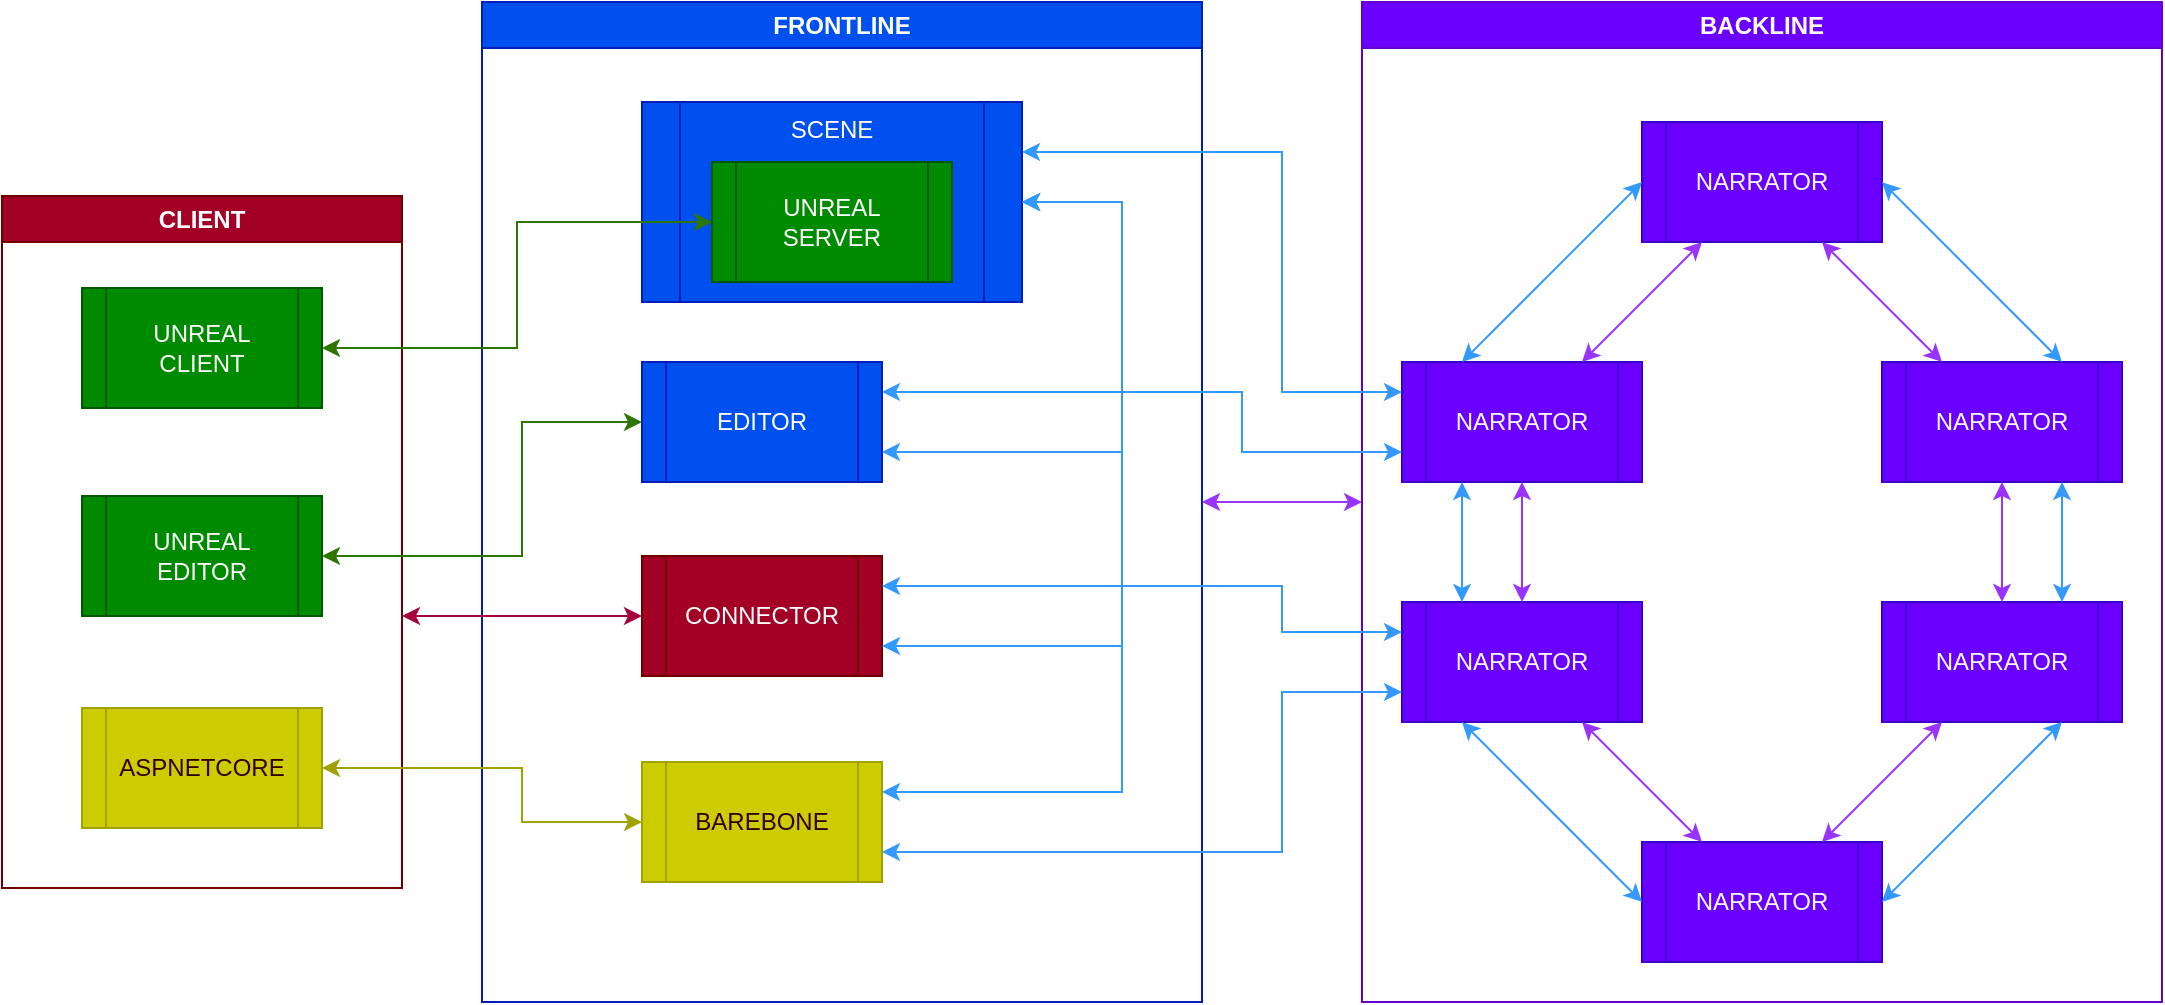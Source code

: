 <mxfile version="24.7.17">
  <diagram name="Página-1" id="mR6NWWSRV8DBt9cm4Z9Y">
    <mxGraphModel dx="1434" dy="1004" grid="1" gridSize="10" guides="1" tooltips="1" connect="1" arrows="1" fold="1" page="1" pageScale="1" pageWidth="1169" pageHeight="827" math="0" shadow="0">
      <root>
        <mxCell id="0" />
        <mxCell id="1" parent="0" />
        <mxCell id="5ylhZgmYIeDFopqw3REU-6" value="FRONTLINE" style="swimlane;whiteSpace=wrap;html=1;fillColor=#0050ef;fontColor=#ffffff;strokeColor=#001DBC;" vertex="1" parent="1">
          <mxGeometry x="280" y="100" width="360" height="500" as="geometry" />
        </mxCell>
        <mxCell id="5ylhZgmYIeDFopqw3REU-13" value="CONNECTOR" style="shape=process;whiteSpace=wrap;html=1;backgroundOutline=1;fillColor=#a20025;fontColor=#ffffff;strokeColor=#6F0000;" vertex="1" parent="5ylhZgmYIeDFopqw3REU-6">
          <mxGeometry x="80" y="277" width="120" height="60" as="geometry" />
        </mxCell>
        <mxCell id="5ylhZgmYIeDFopqw3REU-14" value="SCENE" style="shape=process;whiteSpace=wrap;html=1;backgroundOutline=1;verticalAlign=top;align=center;fillColor=#0050ef;fontColor=#ffffff;strokeColor=#001DBC;" vertex="1" parent="5ylhZgmYIeDFopqw3REU-6">
          <mxGeometry x="80" y="50" width="190" height="100" as="geometry" />
        </mxCell>
        <mxCell id="5ylhZgmYIeDFopqw3REU-15" value="EDITOR" style="shape=process;whiteSpace=wrap;html=1;backgroundOutline=1;fillColor=#0050ef;fontColor=#ffffff;strokeColor=#001DBC;" vertex="1" parent="5ylhZgmYIeDFopqw3REU-6">
          <mxGeometry x="80" y="180" width="120" height="60" as="geometry" />
        </mxCell>
        <mxCell id="5ylhZgmYIeDFopqw3REU-17" value="BAREBONE" style="shape=process;whiteSpace=wrap;html=1;backgroundOutline=1;fillColor=#CCCC00;fontColor=#330000;strokeColor=#A1A100;" vertex="1" parent="5ylhZgmYIeDFopqw3REU-6">
          <mxGeometry x="80" y="380" width="120" height="60" as="geometry" />
        </mxCell>
        <mxCell id="5ylhZgmYIeDFopqw3REU-18" value="UNREAL&lt;br&gt;SERVER" style="shape=process;whiteSpace=wrap;html=1;backgroundOutline=1;fillColor=#008a00;fontColor=#ffffff;strokeColor=#005700;" vertex="1" parent="5ylhZgmYIeDFopqw3REU-6">
          <mxGeometry x="115" y="80" width="120" height="60" as="geometry" />
        </mxCell>
        <mxCell id="5ylhZgmYIeDFopqw3REU-48" value="" style="endArrow=classic;startArrow=classic;html=1;rounded=0;exitX=1;exitY=0.75;exitDx=0;exitDy=0;edgeStyle=orthogonalEdgeStyle;entryX=1;entryY=0.5;entryDx=0;entryDy=0;fillColor=#0050ef;strokeColor=#3399FF;" edge="1" parent="5ylhZgmYIeDFopqw3REU-6" source="5ylhZgmYIeDFopqw3REU-13" target="5ylhZgmYIeDFopqw3REU-14">
          <mxGeometry width="50" height="50" relative="1" as="geometry">
            <mxPoint x="270" y="320" as="sourcePoint" />
            <mxPoint x="320" y="270" as="targetPoint" />
            <Array as="points">
              <mxPoint x="320" y="322" />
              <mxPoint x="320" y="100" />
            </Array>
          </mxGeometry>
        </mxCell>
        <mxCell id="5ylhZgmYIeDFopqw3REU-49" value="" style="endArrow=classic;startArrow=classic;html=1;rounded=0;exitX=1;exitY=0.75;exitDx=0;exitDy=0;edgeStyle=orthogonalEdgeStyle;entryX=1;entryY=0.5;entryDx=0;entryDy=0;fillColor=#0050ef;strokeColor=#3399FF;" edge="1" parent="5ylhZgmYIeDFopqw3REU-6" source="5ylhZgmYIeDFopqw3REU-15" target="5ylhZgmYIeDFopqw3REU-14">
          <mxGeometry width="50" height="50" relative="1" as="geometry">
            <mxPoint x="210" y="317" as="sourcePoint" />
            <mxPoint x="280" y="110" as="targetPoint" />
            <Array as="points">
              <mxPoint x="320" y="225" />
              <mxPoint x="320" y="100" />
            </Array>
          </mxGeometry>
        </mxCell>
        <mxCell id="5ylhZgmYIeDFopqw3REU-50" value="" style="endArrow=classic;startArrow=classic;html=1;rounded=0;exitX=1;exitY=0.25;exitDx=0;exitDy=0;edgeStyle=orthogonalEdgeStyle;entryX=1;entryY=0.5;entryDx=0;entryDy=0;fillColor=#0050ef;strokeColor=#3399FF;" edge="1" parent="5ylhZgmYIeDFopqw3REU-6" source="5ylhZgmYIeDFopqw3REU-17" target="5ylhZgmYIeDFopqw3REU-14">
          <mxGeometry width="50" height="50" relative="1" as="geometry">
            <mxPoint x="200" y="410.5" as="sourcePoint" />
            <mxPoint x="270" y="203.5" as="targetPoint" />
            <Array as="points">
              <mxPoint x="320" y="395" />
              <mxPoint x="320" y="100" />
            </Array>
          </mxGeometry>
        </mxCell>
        <mxCell id="5ylhZgmYIeDFopqw3REU-7" value="BACKLINE" style="swimlane;whiteSpace=wrap;html=1;fillColor=#6a00ff;fontColor=#ffffff;strokeColor=#6600CC;" vertex="1" parent="1">
          <mxGeometry x="720" y="100" width="400" height="500" as="geometry" />
        </mxCell>
        <mxCell id="5ylhZgmYIeDFopqw3REU-32" value="NARRATOR" style="shape=process;whiteSpace=wrap;html=1;backgroundOutline=1;fillColor=#6a00ff;fontColor=#ffffff;strokeColor=#3700CC;" vertex="1" parent="5ylhZgmYIeDFopqw3REU-7">
          <mxGeometry x="260" y="180" width="120" height="60" as="geometry" />
        </mxCell>
        <mxCell id="5ylhZgmYIeDFopqw3REU-33" value="NARRATOR" style="shape=process;whiteSpace=wrap;html=1;backgroundOutline=1;fillColor=#6a00ff;fontColor=#ffffff;strokeColor=#3700CC;" vertex="1" parent="5ylhZgmYIeDFopqw3REU-7">
          <mxGeometry x="20" y="180" width="120" height="60" as="geometry" />
        </mxCell>
        <mxCell id="5ylhZgmYIeDFopqw3REU-34" value="NARRATOR" style="shape=process;whiteSpace=wrap;html=1;backgroundOutline=1;fillColor=#6a00ff;fontColor=#ffffff;strokeColor=#3700CC;" vertex="1" parent="5ylhZgmYIeDFopqw3REU-7">
          <mxGeometry x="260" y="300" width="120" height="60" as="geometry" />
        </mxCell>
        <mxCell id="5ylhZgmYIeDFopqw3REU-35" value="NARRATOR" style="shape=process;whiteSpace=wrap;html=1;backgroundOutline=1;fillColor=#6a00ff;fontColor=#ffffff;strokeColor=#3700CC;" vertex="1" parent="5ylhZgmYIeDFopqw3REU-7">
          <mxGeometry x="20" y="300" width="120" height="60" as="geometry" />
        </mxCell>
        <mxCell id="5ylhZgmYIeDFopqw3REU-36" value="NARRATOR" style="shape=process;whiteSpace=wrap;html=1;backgroundOutline=1;fillColor=#6a00ff;fontColor=#ffffff;strokeColor=#3700CC;" vertex="1" parent="5ylhZgmYIeDFopqw3REU-7">
          <mxGeometry x="140" y="420" width="120" height="60" as="geometry" />
        </mxCell>
        <mxCell id="5ylhZgmYIeDFopqw3REU-37" value="NARRATOR" style="shape=process;whiteSpace=wrap;html=1;backgroundOutline=1;fillColor=#6a00ff;fontColor=#ffffff;strokeColor=#3700CC;" vertex="1" parent="5ylhZgmYIeDFopqw3REU-7">
          <mxGeometry x="140" y="60" width="120" height="60" as="geometry" />
        </mxCell>
        <mxCell id="5ylhZgmYIeDFopqw3REU-38" value="" style="endArrow=classic;startArrow=classic;html=1;rounded=0;entryX=0.25;entryY=1;entryDx=0;entryDy=0;exitX=0.75;exitY=0;exitDx=0;exitDy=0;fillColor=#6a00ff;strokeColor=#9933FF;" edge="1" parent="5ylhZgmYIeDFopqw3REU-7" source="5ylhZgmYIeDFopqw3REU-33" target="5ylhZgmYIeDFopqw3REU-37">
          <mxGeometry width="50" height="50" relative="1" as="geometry">
            <mxPoint x="-160" y="340" as="sourcePoint" />
            <mxPoint x="-110" y="290" as="targetPoint" />
          </mxGeometry>
        </mxCell>
        <mxCell id="5ylhZgmYIeDFopqw3REU-39" value="" style="endArrow=classic;startArrow=classic;html=1;rounded=0;entryX=0.75;entryY=1;entryDx=0;entryDy=0;exitX=0.25;exitY=0;exitDx=0;exitDy=0;fillColor=#6a00ff;strokeColor=#9933FF;" edge="1" parent="5ylhZgmYIeDFopqw3REU-7" source="5ylhZgmYIeDFopqw3REU-32" target="5ylhZgmYIeDFopqw3REU-37">
          <mxGeometry width="50" height="50" relative="1" as="geometry">
            <mxPoint x="-160" y="340" as="sourcePoint" />
            <mxPoint x="-110" y="290" as="targetPoint" />
          </mxGeometry>
        </mxCell>
        <mxCell id="5ylhZgmYIeDFopqw3REU-40" value="" style="endArrow=classic;startArrow=classic;html=1;rounded=0;entryX=0.25;entryY=0;entryDx=0;entryDy=0;exitX=0.75;exitY=1;exitDx=0;exitDy=0;fillColor=#6a00ff;strokeColor=#9933FF;" edge="1" parent="5ylhZgmYIeDFopqw3REU-7" source="5ylhZgmYIeDFopqw3REU-35" target="5ylhZgmYIeDFopqw3REU-36">
          <mxGeometry width="50" height="50" relative="1" as="geometry">
            <mxPoint x="-160" y="340" as="sourcePoint" />
            <mxPoint x="-110" y="290" as="targetPoint" />
          </mxGeometry>
        </mxCell>
        <mxCell id="5ylhZgmYIeDFopqw3REU-41" value="" style="endArrow=classic;startArrow=classic;html=1;rounded=0;entryX=0.25;entryY=1;entryDx=0;entryDy=0;exitX=0.75;exitY=0;exitDx=0;exitDy=0;fillColor=#6a00ff;strokeColor=#9933FF;" edge="1" parent="5ylhZgmYIeDFopqw3REU-7" source="5ylhZgmYIeDFopqw3REU-36" target="5ylhZgmYIeDFopqw3REU-34">
          <mxGeometry width="50" height="50" relative="1" as="geometry">
            <mxPoint x="-160" y="340" as="sourcePoint" />
            <mxPoint x="-110" y="290" as="targetPoint" />
          </mxGeometry>
        </mxCell>
        <mxCell id="5ylhZgmYIeDFopqw3REU-42" value="" style="endArrow=classic;startArrow=classic;html=1;rounded=0;entryX=0.5;entryY=1;entryDx=0;entryDy=0;exitX=0.5;exitY=0;exitDx=0;exitDy=0;fillColor=#6a00ff;strokeColor=#9933FF;" edge="1" parent="5ylhZgmYIeDFopqw3REU-7" source="5ylhZgmYIeDFopqw3REU-35" target="5ylhZgmYIeDFopqw3REU-33">
          <mxGeometry width="50" height="50" relative="1" as="geometry">
            <mxPoint x="-240" y="670" as="sourcePoint" />
            <mxPoint x="-190" y="620" as="targetPoint" />
          </mxGeometry>
        </mxCell>
        <mxCell id="5ylhZgmYIeDFopqw3REU-43" value="" style="endArrow=classic;startArrow=classic;html=1;rounded=0;entryX=0.5;entryY=1;entryDx=0;entryDy=0;exitX=0.5;exitY=0;exitDx=0;exitDy=0;fillColor=#6a00ff;strokeColor=#9933FF;" edge="1" parent="5ylhZgmYIeDFopqw3REU-7" source="5ylhZgmYIeDFopqw3REU-34" target="5ylhZgmYIeDFopqw3REU-32">
          <mxGeometry width="50" height="50" relative="1" as="geometry">
            <mxPoint x="-210" y="620" as="sourcePoint" />
            <mxPoint x="-160" y="570" as="targetPoint" />
          </mxGeometry>
        </mxCell>
        <mxCell id="5ylhZgmYIeDFopqw3REU-56" value="" style="endArrow=classic;startArrow=classic;html=1;rounded=0;entryX=0;entryY=0.5;entryDx=0;entryDy=0;exitX=0.25;exitY=0;exitDx=0;exitDy=0;fillColor=#0050ef;strokeColor=#3399FF;" edge="1" parent="5ylhZgmYIeDFopqw3REU-7" source="5ylhZgmYIeDFopqw3REU-33" target="5ylhZgmYIeDFopqw3REU-37">
          <mxGeometry width="50" height="50" relative="1" as="geometry">
            <mxPoint x="-140" y="650" as="sourcePoint" />
            <mxPoint x="-90" y="600" as="targetPoint" />
          </mxGeometry>
        </mxCell>
        <mxCell id="5ylhZgmYIeDFopqw3REU-57" value="" style="endArrow=classic;startArrow=classic;html=1;rounded=0;entryX=1;entryY=0.5;entryDx=0;entryDy=0;exitX=0.75;exitY=0;exitDx=0;exitDy=0;fillColor=#0050ef;strokeColor=#3399FF;" edge="1" parent="5ylhZgmYIeDFopqw3REU-7" source="5ylhZgmYIeDFopqw3REU-32" target="5ylhZgmYIeDFopqw3REU-37">
          <mxGeometry width="50" height="50" relative="1" as="geometry">
            <mxPoint x="-300" y="410" as="sourcePoint" />
            <mxPoint x="-250" y="360" as="targetPoint" />
          </mxGeometry>
        </mxCell>
        <mxCell id="5ylhZgmYIeDFopqw3REU-58" value="" style="endArrow=classic;startArrow=classic;html=1;rounded=0;entryX=0.25;entryY=1;entryDx=0;entryDy=0;exitX=0.25;exitY=0;exitDx=0;exitDy=0;fillColor=#0050ef;strokeColor=#3399FF;" edge="1" parent="5ylhZgmYIeDFopqw3REU-7" source="5ylhZgmYIeDFopqw3REU-35" target="5ylhZgmYIeDFopqw3REU-33">
          <mxGeometry width="50" height="50" relative="1" as="geometry">
            <mxPoint x="70" y="640" as="sourcePoint" />
            <mxPoint x="120" y="590" as="targetPoint" />
          </mxGeometry>
        </mxCell>
        <mxCell id="5ylhZgmYIeDFopqw3REU-59" value="" style="endArrow=classic;startArrow=classic;html=1;rounded=0;entryX=0.75;entryY=1;entryDx=0;entryDy=0;exitX=0.75;exitY=0;exitDx=0;exitDy=0;fillColor=#0050ef;strokeColor=#3399FF;" edge="1" parent="5ylhZgmYIeDFopqw3REU-7" source="5ylhZgmYIeDFopqw3REU-34" target="5ylhZgmYIeDFopqw3REU-32">
          <mxGeometry width="50" height="50" relative="1" as="geometry">
            <mxPoint x="-300" y="410" as="sourcePoint" />
            <mxPoint x="-250" y="360" as="targetPoint" />
          </mxGeometry>
        </mxCell>
        <mxCell id="5ylhZgmYIeDFopqw3REU-60" value="" style="endArrow=classic;startArrow=classic;html=1;rounded=0;entryX=0.25;entryY=1;entryDx=0;entryDy=0;exitX=0;exitY=0.5;exitDx=0;exitDy=0;fillColor=#0050ef;strokeColor=#3399FF;" edge="1" parent="5ylhZgmYIeDFopqw3REU-7" source="5ylhZgmYIeDFopqw3REU-36" target="5ylhZgmYIeDFopqw3REU-35">
          <mxGeometry width="50" height="50" relative="1" as="geometry">
            <mxPoint x="-300" y="410" as="sourcePoint" />
            <mxPoint x="-250" y="360" as="targetPoint" />
          </mxGeometry>
        </mxCell>
        <mxCell id="5ylhZgmYIeDFopqw3REU-61" value="" style="endArrow=classic;startArrow=classic;html=1;rounded=0;exitX=1;exitY=0.5;exitDx=0;exitDy=0;entryX=0.75;entryY=1;entryDx=0;entryDy=0;fillColor=#0050ef;strokeColor=#3399FF;" edge="1" parent="5ylhZgmYIeDFopqw3REU-7" source="5ylhZgmYIeDFopqw3REU-36" target="5ylhZgmYIeDFopqw3REU-34">
          <mxGeometry width="50" height="50" relative="1" as="geometry">
            <mxPoint x="-300" y="410" as="sourcePoint" />
            <mxPoint x="-250" y="360" as="targetPoint" />
          </mxGeometry>
        </mxCell>
        <mxCell id="5ylhZgmYIeDFopqw3REU-8" value="CLIENT" style="swimlane;whiteSpace=wrap;html=1;fillColor=#a20025;fontColor=#ffffff;strokeColor=#6F0000;" vertex="1" parent="1">
          <mxGeometry x="40" y="197" width="200" height="346" as="geometry" />
        </mxCell>
        <mxCell id="5ylhZgmYIeDFopqw3REU-12" value="UNREAL&lt;br&gt;CLIENT" style="shape=process;whiteSpace=wrap;html=1;backgroundOutline=1;fillColor=#008a00;fontColor=#ffffff;strokeColor=#005700;" vertex="1" parent="5ylhZgmYIeDFopqw3REU-8">
          <mxGeometry x="40" y="46" width="120" height="60" as="geometry" />
        </mxCell>
        <mxCell id="5ylhZgmYIeDFopqw3REU-10" value="ASPNETCORE" style="shape=process;whiteSpace=wrap;html=1;backgroundOutline=1;fillColor=#CCCC00;fontColor=#330000;strokeColor=#A1A100;" vertex="1" parent="5ylhZgmYIeDFopqw3REU-8">
          <mxGeometry x="40" y="256" width="120" height="60" as="geometry" />
        </mxCell>
        <mxCell id="5ylhZgmYIeDFopqw3REU-16" value="UNREAL&lt;br&gt;EDITOR" style="shape=process;whiteSpace=wrap;html=1;backgroundOutline=1;fillColor=#008a00;fontColor=#ffffff;strokeColor=#005700;" vertex="1" parent="5ylhZgmYIeDFopqw3REU-8">
          <mxGeometry x="40" y="150" width="120" height="60" as="geometry" />
        </mxCell>
        <mxCell id="5ylhZgmYIeDFopqw3REU-44" value="" style="endArrow=classic;startArrow=classic;html=1;rounded=0;exitX=1;exitY=0.5;exitDx=0;exitDy=0;entryX=0;entryY=0.5;entryDx=0;entryDy=0;edgeStyle=orthogonalEdgeStyle;fillColor=#60a917;strokeColor=#A1A100;" edge="1" parent="1" source="5ylhZgmYIeDFopqw3REU-10" target="5ylhZgmYIeDFopqw3REU-17">
          <mxGeometry width="50" height="50" relative="1" as="geometry">
            <mxPoint x="80" y="750" as="sourcePoint" />
            <mxPoint x="130" y="700" as="targetPoint" />
            <Array as="points">
              <mxPoint x="300" y="483" />
              <mxPoint x="300" y="510" />
            </Array>
          </mxGeometry>
        </mxCell>
        <mxCell id="5ylhZgmYIeDFopqw3REU-45" value="" style="endArrow=classic;startArrow=classic;html=1;rounded=0;entryX=0;entryY=0.5;entryDx=0;entryDy=0;fillColor=#d80073;strokeColor=#A50040;" edge="1" parent="1" target="5ylhZgmYIeDFopqw3REU-13">
          <mxGeometry width="50" height="50" relative="1" as="geometry">
            <mxPoint x="240" y="407" as="sourcePoint" />
            <mxPoint x="290" y="400" as="targetPoint" />
          </mxGeometry>
        </mxCell>
        <mxCell id="5ylhZgmYIeDFopqw3REU-46" value="" style="endArrow=classic;startArrow=classic;html=1;rounded=0;entryX=0;entryY=0.5;entryDx=0;entryDy=0;exitX=1;exitY=0.5;exitDx=0;exitDy=0;edgeStyle=orthogonalEdgeStyle;fillColor=#60a917;strokeColor=#2D7600;" edge="1" parent="1" source="5ylhZgmYIeDFopqw3REU-16" target="5ylhZgmYIeDFopqw3REU-15">
          <mxGeometry width="50" height="50" relative="1" as="geometry">
            <mxPoint x="110" y="710" as="sourcePoint" />
            <mxPoint x="160" y="660" as="targetPoint" />
            <Array as="points">
              <mxPoint x="300" y="377" />
              <mxPoint x="300" y="310" />
            </Array>
          </mxGeometry>
        </mxCell>
        <mxCell id="5ylhZgmYIeDFopqw3REU-47" value="" style="endArrow=classic;startArrow=classic;html=1;rounded=0;exitX=1;exitY=0.5;exitDx=0;exitDy=0;entryX=0;entryY=0.5;entryDx=0;entryDy=0;edgeStyle=orthogonalEdgeStyle;fillColor=#60a917;strokeColor=#2D7600;" edge="1" parent="1" source="5ylhZgmYIeDFopqw3REU-12" target="5ylhZgmYIeDFopqw3REU-18">
          <mxGeometry width="50" height="50" relative="1" as="geometry">
            <mxPoint x="420" y="510" as="sourcePoint" />
            <mxPoint x="470" y="460" as="targetPoint" />
          </mxGeometry>
        </mxCell>
        <mxCell id="5ylhZgmYIeDFopqw3REU-51" value="" style="endArrow=classic;startArrow=classic;html=1;rounded=0;exitX=1;exitY=0.5;exitDx=0;exitDy=0;entryX=0;entryY=0.5;entryDx=0;entryDy=0;strokeColor=#9933FF;" edge="1" parent="1" source="5ylhZgmYIeDFopqw3REU-6" target="5ylhZgmYIeDFopqw3REU-7">
          <mxGeometry width="50" height="50" relative="1" as="geometry">
            <mxPoint x="510" y="720" as="sourcePoint" />
            <mxPoint x="560" y="670" as="targetPoint" />
          </mxGeometry>
        </mxCell>
        <mxCell id="5ylhZgmYIeDFopqw3REU-52" value="" style="endArrow=classic;startArrow=classic;html=1;rounded=0;exitX=1;exitY=0.25;exitDx=0;exitDy=0;entryX=0;entryY=0.25;entryDx=0;entryDy=0;edgeStyle=orthogonalEdgeStyle;fillColor=#0050ef;strokeColor=#3399FF;" edge="1" parent="1" source="5ylhZgmYIeDFopqw3REU-14" target="5ylhZgmYIeDFopqw3REU-33">
          <mxGeometry width="50" height="50" relative="1" as="geometry">
            <mxPoint x="570" y="750" as="sourcePoint" />
            <mxPoint x="620" y="700" as="targetPoint" />
            <Array as="points">
              <mxPoint x="680" y="175" />
              <mxPoint x="680" y="295" />
            </Array>
          </mxGeometry>
        </mxCell>
        <mxCell id="5ylhZgmYIeDFopqw3REU-53" value="" style="endArrow=classic;startArrow=classic;html=1;rounded=0;exitX=1;exitY=0.75;exitDx=0;exitDy=0;entryX=0;entryY=0.75;entryDx=0;entryDy=0;edgeStyle=orthogonalEdgeStyle;fillColor=#0050ef;strokeColor=#3399FF;" edge="1" parent="1" source="5ylhZgmYIeDFopqw3REU-17" target="5ylhZgmYIeDFopqw3REU-35">
          <mxGeometry width="50" height="50" relative="1" as="geometry">
            <mxPoint x="520" y="790" as="sourcePoint" />
            <mxPoint x="570" y="740" as="targetPoint" />
            <Array as="points">
              <mxPoint x="680" y="525" />
              <mxPoint x="680" y="445" />
            </Array>
          </mxGeometry>
        </mxCell>
        <mxCell id="5ylhZgmYIeDFopqw3REU-54" value="" style="endArrow=classic;startArrow=classic;html=1;rounded=0;exitX=1;exitY=0.25;exitDx=0;exitDy=0;entryX=0;entryY=0.25;entryDx=0;entryDy=0;edgeStyle=orthogonalEdgeStyle;fillColor=#0050ef;strokeColor=#3399FF;" edge="1" parent="1" source="5ylhZgmYIeDFopqw3REU-13" target="5ylhZgmYIeDFopqw3REU-35">
          <mxGeometry width="50" height="50" relative="1" as="geometry">
            <mxPoint x="580" y="760" as="sourcePoint" />
            <mxPoint x="630" y="710" as="targetPoint" />
            <Array as="points">
              <mxPoint x="680" y="392" />
              <mxPoint x="680" y="415" />
            </Array>
          </mxGeometry>
        </mxCell>
        <mxCell id="5ylhZgmYIeDFopqw3REU-55" value="" style="endArrow=classic;startArrow=classic;html=1;rounded=0;exitX=1;exitY=0.25;exitDx=0;exitDy=0;entryX=0;entryY=0.75;entryDx=0;entryDy=0;edgeStyle=orthogonalEdgeStyle;fillColor=#0050ef;strokeColor=#3399FF;" edge="1" parent="1" source="5ylhZgmYIeDFopqw3REU-15" target="5ylhZgmYIeDFopqw3REU-33">
          <mxGeometry width="50" height="50" relative="1" as="geometry">
            <mxPoint x="650" y="750" as="sourcePoint" />
            <mxPoint x="700" y="700" as="targetPoint" />
            <Array as="points">
              <mxPoint x="660" y="295" />
              <mxPoint x="660" y="325" />
            </Array>
          </mxGeometry>
        </mxCell>
      </root>
    </mxGraphModel>
  </diagram>
</mxfile>
